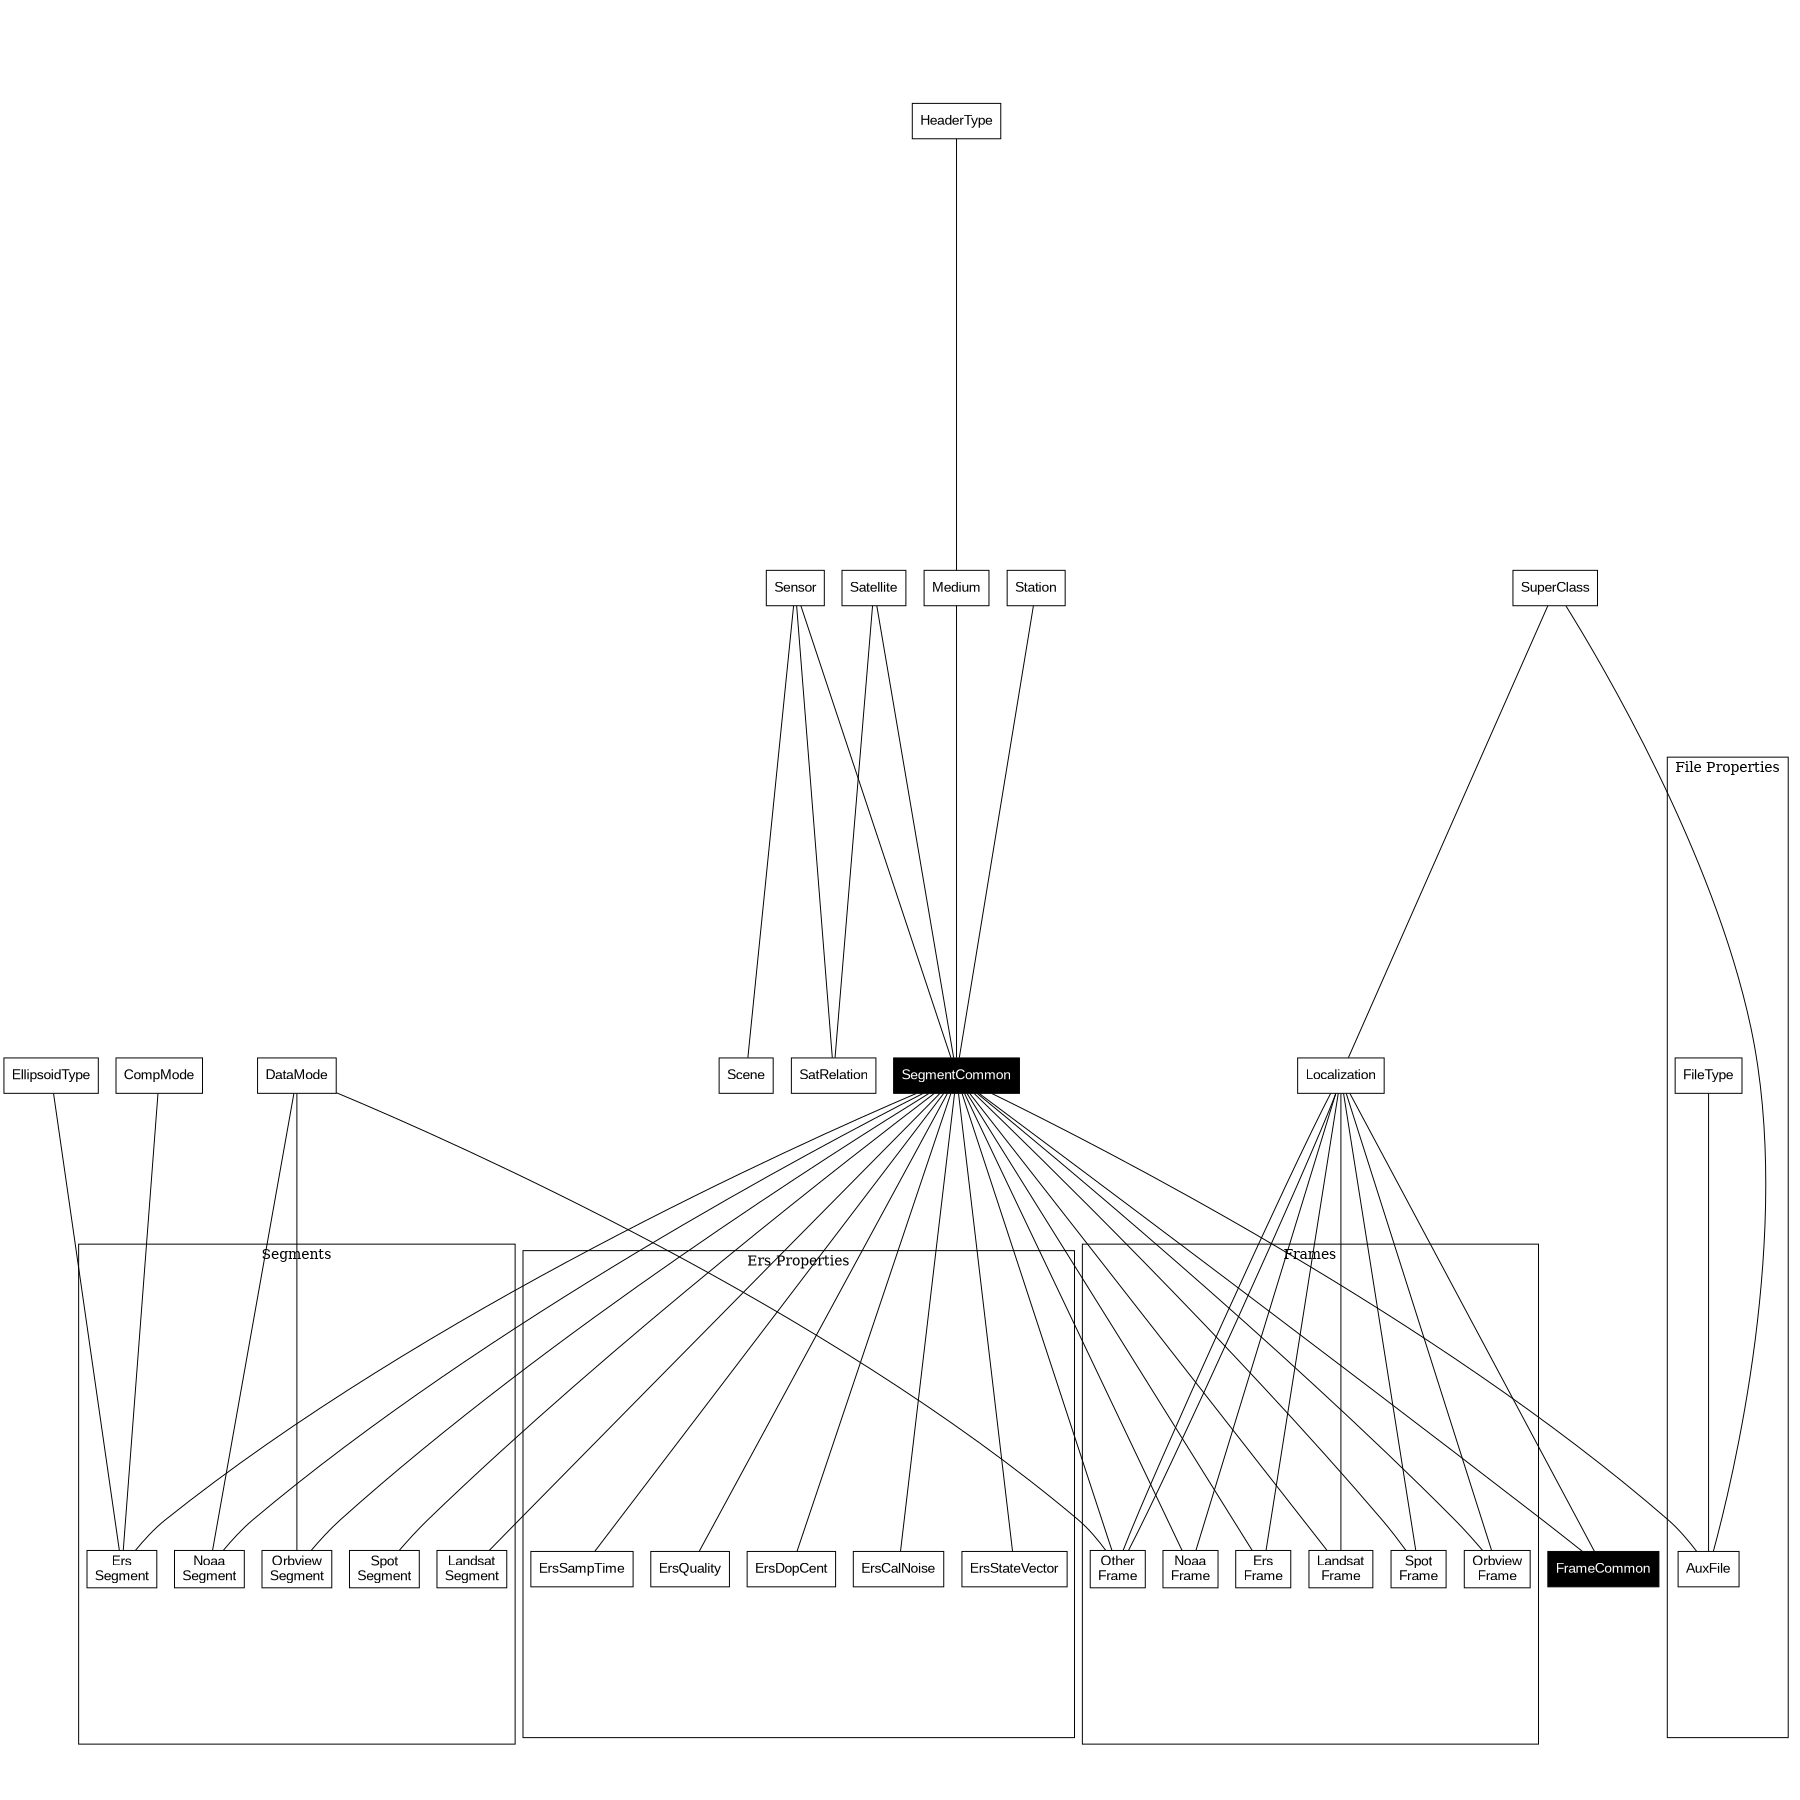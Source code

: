 //To generate the graph use:
//cat er_diagram.dot | dot -Tpng -o er_diagram.png ; display er_diagram.png


digraph G {
  //
  // General Diagram Setup (global props)
  //
  concentrate=true;
  ratio=fill;
  size="12,12";
  node [shape=box fontsize=14 fontname="Arial"];
  edge  [arrowtail=inv, arrowhead=none];
  SegmentCommon [color=black, fontcolor=white, style=filled, weight=8];
  FrameCommon [color=black, fontcolor=white, style=filled, weight=8];
  // If the name begins with cluster, the nodes and edges within the subgraphs
  // are drawn together (within a bounding rectangle). 
  // Only specify the nodes in the cluster, not the relationships for better results
  subgraph clusterSegments {
    label="Segments";
    SpotSegment [label="Spot\nSegment"];
    LandsatSegment [label="Landsat\nSegment"];
    ErsSegment [label="Ers\nSegment"];
    NoaaSegment [label="Noaa\nSegment"];
    OrbviewSegment [label="Orbview\nSegment"];
  }
  subgraph clusterFrames{
    label="Frames";
    SpotFrame [label="Spot\nFrame"];
    LandsatFrame [label="Landsat\nFrame"];
    ErsFrame [label="Ers\nFrame"];
    NoaaFrame [label="Noaa\nFrame"];
    OrbviewFrame [label="Orbview\nFrame"];
    OtherFrame [label="Other\nFrame"];
  }
  subgraph clusterDataMode {
    label="Data Mode";
    NoaaSegment;
    OrbviewSegment;
    OtherFrame;
  }
  subgraph clusterErs {
    label="Ers Properties";
    ErsCalNoise;
    ErsDopCent;
    ErsQuality;
    ErsSampTime;
    ErsStateVector;
  }
  subgraph clusterFile {
    label="File Properties";
    FileType;
    AuxFile;
  }
  SegmentCommon -> SpotSegment ;
  SegmentCommon -> LandsatSegment;
  SegmentCommon -> ErsSegment;
  SegmentCommon -> NoaaSegment;
  SegmentCommon -> OrbviewSegment;
  Localization -> SpotFrame;
  Localization -> LandsatFrame;
  Localization -> ErsFrame;
  Localization -> NoaaFrame;
  Localization -> OrbviewFrame;
  Localization -> OtherFrame;
  SegmentCommon -> SpotFrame;
  SegmentCommon -> LandsatFrame;
  SegmentCommon -> ErsFrame;
  SegmentCommon -> NoaaFrame;
  SegmentCommon -> OrbviewFrame;
  SegmentCommon -> OtherFrame;
  DataMode -> NoaaSegment;
  DataMode -> OrbviewSegment;
  DataMode -> OtherFrame;
  EllipsoidType -> ErsSegment;
  Localization -> OtherFrame;
  Station  ->  SegmentCommon ;
  Sensor   ->  SegmentCommon ;
  Medium   ->  SegmentCommon ;
  HeaderType -> Medium ;
  Satellite -> SegmentCommon ;
  Sensor -> Scene ;
  SegmentCommon -> AuxFile;
  FileType -> AuxFile;
  SuperClass -> Localization;
  SuperClass -> AuxFile;
  Localization -> FrameCommon;
  SegmentCommon -> FrameCommon;
  SegmentCommon -> ErsCalNoise;
  SegmentCommon -> ErsDopCent;
  SegmentCommon -> ErsQuality;
  SegmentCommon -> ErsSampTime;
  SegmentCommon -> ErsStateVector;
  CompMode -> ErsSegment;
  Satellite -> SatRelation;
  Sensor -> SatRelation;
}
